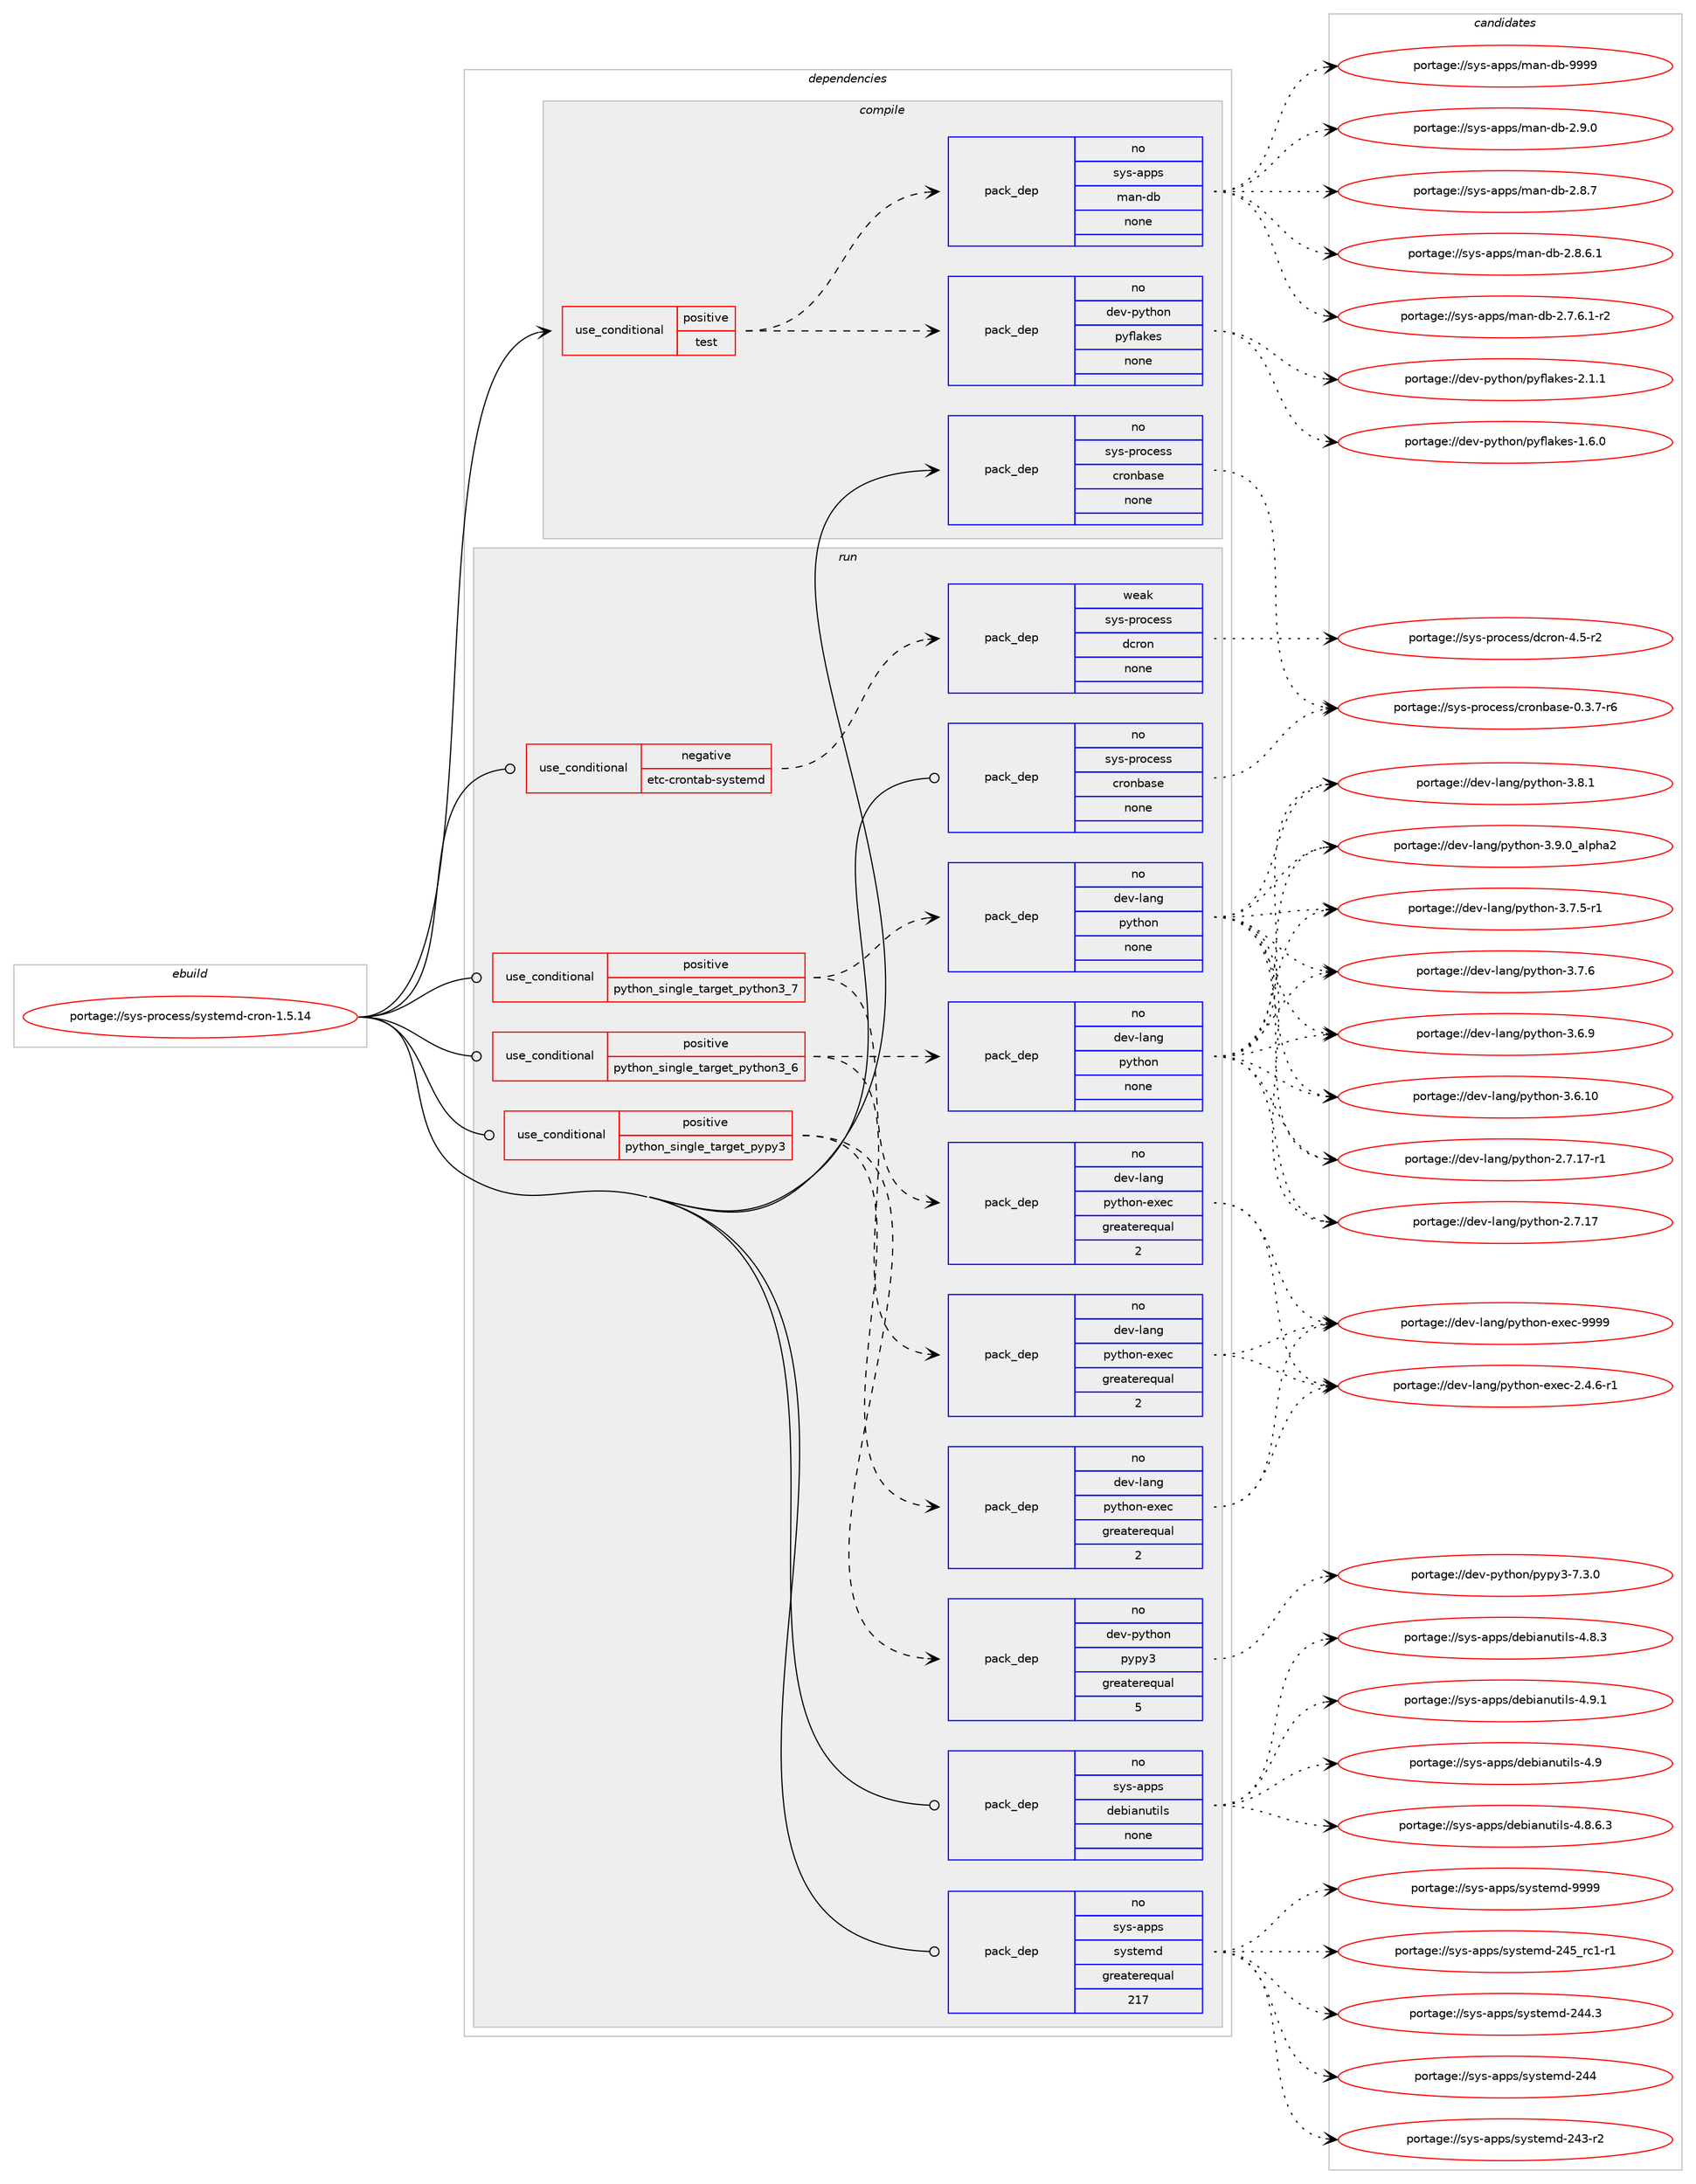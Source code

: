 digraph prolog {

# *************
# Graph options
# *************

newrank=true;
concentrate=true;
compound=true;
graph [rankdir=LR,fontname=Helvetica,fontsize=10,ranksep=1.5];#, ranksep=2.5, nodesep=0.2];
edge  [arrowhead=vee];
node  [fontname=Helvetica,fontsize=10];

# **********
# The ebuild
# **********

subgraph cluster_leftcol {
color=gray;
rank=same;
label=<<i>ebuild</i>>;
id [label="portage://sys-process/systemd-cron-1.5.14", color=red, width=4, href="../sys-process/systemd-cron-1.5.14.svg"];
}

# ****************
# The dependencies
# ****************

subgraph cluster_midcol {
color=gray;
label=<<i>dependencies</i>>;
subgraph cluster_compile {
fillcolor="#eeeeee";
style=filled;
label=<<i>compile</i>>;
subgraph cond6704 {
dependency37514 [label=<<TABLE BORDER="0" CELLBORDER="1" CELLSPACING="0" CELLPADDING="4"><TR><TD ROWSPAN="3" CELLPADDING="10">use_conditional</TD></TR><TR><TD>positive</TD></TR><TR><TD>test</TD></TR></TABLE>>, shape=none, color=red];
subgraph pack29930 {
dependency37515 [label=<<TABLE BORDER="0" CELLBORDER="1" CELLSPACING="0" CELLPADDING="4" WIDTH="220"><TR><TD ROWSPAN="6" CELLPADDING="30">pack_dep</TD></TR><TR><TD WIDTH="110">no</TD></TR><TR><TD>sys-apps</TD></TR><TR><TD>man-db</TD></TR><TR><TD>none</TD></TR><TR><TD></TD></TR></TABLE>>, shape=none, color=blue];
}
dependency37514:e -> dependency37515:w [weight=20,style="dashed",arrowhead="vee"];
subgraph pack29931 {
dependency37516 [label=<<TABLE BORDER="0" CELLBORDER="1" CELLSPACING="0" CELLPADDING="4" WIDTH="220"><TR><TD ROWSPAN="6" CELLPADDING="30">pack_dep</TD></TR><TR><TD WIDTH="110">no</TD></TR><TR><TD>dev-python</TD></TR><TR><TD>pyflakes</TD></TR><TR><TD>none</TD></TR><TR><TD></TD></TR></TABLE>>, shape=none, color=blue];
}
dependency37514:e -> dependency37516:w [weight=20,style="dashed",arrowhead="vee"];
}
id:e -> dependency37514:w [weight=20,style="solid",arrowhead="vee"];
subgraph pack29932 {
dependency37517 [label=<<TABLE BORDER="0" CELLBORDER="1" CELLSPACING="0" CELLPADDING="4" WIDTH="220"><TR><TD ROWSPAN="6" CELLPADDING="30">pack_dep</TD></TR><TR><TD WIDTH="110">no</TD></TR><TR><TD>sys-process</TD></TR><TR><TD>cronbase</TD></TR><TR><TD>none</TD></TR><TR><TD></TD></TR></TABLE>>, shape=none, color=blue];
}
id:e -> dependency37517:w [weight=20,style="solid",arrowhead="vee"];
}
subgraph cluster_compileandrun {
fillcolor="#eeeeee";
style=filled;
label=<<i>compile and run</i>>;
}
subgraph cluster_run {
fillcolor="#eeeeee";
style=filled;
label=<<i>run</i>>;
subgraph cond6705 {
dependency37518 [label=<<TABLE BORDER="0" CELLBORDER="1" CELLSPACING="0" CELLPADDING="4"><TR><TD ROWSPAN="3" CELLPADDING="10">use_conditional</TD></TR><TR><TD>negative</TD></TR><TR><TD>etc-crontab-systemd</TD></TR></TABLE>>, shape=none, color=red];
subgraph pack29933 {
dependency37519 [label=<<TABLE BORDER="0" CELLBORDER="1" CELLSPACING="0" CELLPADDING="4" WIDTH="220"><TR><TD ROWSPAN="6" CELLPADDING="30">pack_dep</TD></TR><TR><TD WIDTH="110">weak</TD></TR><TR><TD>sys-process</TD></TR><TR><TD>dcron</TD></TR><TR><TD>none</TD></TR><TR><TD></TD></TR></TABLE>>, shape=none, color=blue];
}
dependency37518:e -> dependency37519:w [weight=20,style="dashed",arrowhead="vee"];
}
id:e -> dependency37518:w [weight=20,style="solid",arrowhead="odot"];
subgraph cond6706 {
dependency37520 [label=<<TABLE BORDER="0" CELLBORDER="1" CELLSPACING="0" CELLPADDING="4"><TR><TD ROWSPAN="3" CELLPADDING="10">use_conditional</TD></TR><TR><TD>positive</TD></TR><TR><TD>python_single_target_pypy3</TD></TR></TABLE>>, shape=none, color=red];
subgraph pack29934 {
dependency37521 [label=<<TABLE BORDER="0" CELLBORDER="1" CELLSPACING="0" CELLPADDING="4" WIDTH="220"><TR><TD ROWSPAN="6" CELLPADDING="30">pack_dep</TD></TR><TR><TD WIDTH="110">no</TD></TR><TR><TD>dev-python</TD></TR><TR><TD>pypy3</TD></TR><TR><TD>greaterequal</TD></TR><TR><TD>5</TD></TR></TABLE>>, shape=none, color=blue];
}
dependency37520:e -> dependency37521:w [weight=20,style="dashed",arrowhead="vee"];
subgraph pack29935 {
dependency37522 [label=<<TABLE BORDER="0" CELLBORDER="1" CELLSPACING="0" CELLPADDING="4" WIDTH="220"><TR><TD ROWSPAN="6" CELLPADDING="30">pack_dep</TD></TR><TR><TD WIDTH="110">no</TD></TR><TR><TD>dev-lang</TD></TR><TR><TD>python-exec</TD></TR><TR><TD>greaterequal</TD></TR><TR><TD>2</TD></TR></TABLE>>, shape=none, color=blue];
}
dependency37520:e -> dependency37522:w [weight=20,style="dashed",arrowhead="vee"];
}
id:e -> dependency37520:w [weight=20,style="solid",arrowhead="odot"];
subgraph cond6707 {
dependency37523 [label=<<TABLE BORDER="0" CELLBORDER="1" CELLSPACING="0" CELLPADDING="4"><TR><TD ROWSPAN="3" CELLPADDING="10">use_conditional</TD></TR><TR><TD>positive</TD></TR><TR><TD>python_single_target_python3_6</TD></TR></TABLE>>, shape=none, color=red];
subgraph pack29936 {
dependency37524 [label=<<TABLE BORDER="0" CELLBORDER="1" CELLSPACING="0" CELLPADDING="4" WIDTH="220"><TR><TD ROWSPAN="6" CELLPADDING="30">pack_dep</TD></TR><TR><TD WIDTH="110">no</TD></TR><TR><TD>dev-lang</TD></TR><TR><TD>python</TD></TR><TR><TD>none</TD></TR><TR><TD></TD></TR></TABLE>>, shape=none, color=blue];
}
dependency37523:e -> dependency37524:w [weight=20,style="dashed",arrowhead="vee"];
subgraph pack29937 {
dependency37525 [label=<<TABLE BORDER="0" CELLBORDER="1" CELLSPACING="0" CELLPADDING="4" WIDTH="220"><TR><TD ROWSPAN="6" CELLPADDING="30">pack_dep</TD></TR><TR><TD WIDTH="110">no</TD></TR><TR><TD>dev-lang</TD></TR><TR><TD>python-exec</TD></TR><TR><TD>greaterequal</TD></TR><TR><TD>2</TD></TR></TABLE>>, shape=none, color=blue];
}
dependency37523:e -> dependency37525:w [weight=20,style="dashed",arrowhead="vee"];
}
id:e -> dependency37523:w [weight=20,style="solid",arrowhead="odot"];
subgraph cond6708 {
dependency37526 [label=<<TABLE BORDER="0" CELLBORDER="1" CELLSPACING="0" CELLPADDING="4"><TR><TD ROWSPAN="3" CELLPADDING="10">use_conditional</TD></TR><TR><TD>positive</TD></TR><TR><TD>python_single_target_python3_7</TD></TR></TABLE>>, shape=none, color=red];
subgraph pack29938 {
dependency37527 [label=<<TABLE BORDER="0" CELLBORDER="1" CELLSPACING="0" CELLPADDING="4" WIDTH="220"><TR><TD ROWSPAN="6" CELLPADDING="30">pack_dep</TD></TR><TR><TD WIDTH="110">no</TD></TR><TR><TD>dev-lang</TD></TR><TR><TD>python</TD></TR><TR><TD>none</TD></TR><TR><TD></TD></TR></TABLE>>, shape=none, color=blue];
}
dependency37526:e -> dependency37527:w [weight=20,style="dashed",arrowhead="vee"];
subgraph pack29939 {
dependency37528 [label=<<TABLE BORDER="0" CELLBORDER="1" CELLSPACING="0" CELLPADDING="4" WIDTH="220"><TR><TD ROWSPAN="6" CELLPADDING="30">pack_dep</TD></TR><TR><TD WIDTH="110">no</TD></TR><TR><TD>dev-lang</TD></TR><TR><TD>python-exec</TD></TR><TR><TD>greaterequal</TD></TR><TR><TD>2</TD></TR></TABLE>>, shape=none, color=blue];
}
dependency37526:e -> dependency37528:w [weight=20,style="dashed",arrowhead="vee"];
}
id:e -> dependency37526:w [weight=20,style="solid",arrowhead="odot"];
subgraph pack29940 {
dependency37529 [label=<<TABLE BORDER="0" CELLBORDER="1" CELLSPACING="0" CELLPADDING="4" WIDTH="220"><TR><TD ROWSPAN="6" CELLPADDING="30">pack_dep</TD></TR><TR><TD WIDTH="110">no</TD></TR><TR><TD>sys-apps</TD></TR><TR><TD>debianutils</TD></TR><TR><TD>none</TD></TR><TR><TD></TD></TR></TABLE>>, shape=none, color=blue];
}
id:e -> dependency37529:w [weight=20,style="solid",arrowhead="odot"];
subgraph pack29941 {
dependency37530 [label=<<TABLE BORDER="0" CELLBORDER="1" CELLSPACING="0" CELLPADDING="4" WIDTH="220"><TR><TD ROWSPAN="6" CELLPADDING="30">pack_dep</TD></TR><TR><TD WIDTH="110">no</TD></TR><TR><TD>sys-apps</TD></TR><TR><TD>systemd</TD></TR><TR><TD>greaterequal</TD></TR><TR><TD>217</TD></TR></TABLE>>, shape=none, color=blue];
}
id:e -> dependency37530:w [weight=20,style="solid",arrowhead="odot"];
subgraph pack29942 {
dependency37531 [label=<<TABLE BORDER="0" CELLBORDER="1" CELLSPACING="0" CELLPADDING="4" WIDTH="220"><TR><TD ROWSPAN="6" CELLPADDING="30">pack_dep</TD></TR><TR><TD WIDTH="110">no</TD></TR><TR><TD>sys-process</TD></TR><TR><TD>cronbase</TD></TR><TR><TD>none</TD></TR><TR><TD></TD></TR></TABLE>>, shape=none, color=blue];
}
id:e -> dependency37531:w [weight=20,style="solid",arrowhead="odot"];
}
}

# **************
# The candidates
# **************

subgraph cluster_choices {
rank=same;
color=gray;
label=<<i>candidates</i>>;

subgraph choice29930 {
color=black;
nodesep=1;
choice1151211154597112112115471099711045100984557575757 [label="portage://sys-apps/man-db-9999", color=red, width=4,href="../sys-apps/man-db-9999.svg"];
choice115121115459711211211547109971104510098455046574648 [label="portage://sys-apps/man-db-2.9.0", color=red, width=4,href="../sys-apps/man-db-2.9.0.svg"];
choice115121115459711211211547109971104510098455046564655 [label="portage://sys-apps/man-db-2.8.7", color=red, width=4,href="../sys-apps/man-db-2.8.7.svg"];
choice1151211154597112112115471099711045100984550465646544649 [label="portage://sys-apps/man-db-2.8.6.1", color=red, width=4,href="../sys-apps/man-db-2.8.6.1.svg"];
choice11512111545971121121154710997110451009845504655465446494511450 [label="portage://sys-apps/man-db-2.7.6.1-r2", color=red, width=4,href="../sys-apps/man-db-2.7.6.1-r2.svg"];
dependency37515:e -> choice1151211154597112112115471099711045100984557575757:w [style=dotted,weight="100"];
dependency37515:e -> choice115121115459711211211547109971104510098455046574648:w [style=dotted,weight="100"];
dependency37515:e -> choice115121115459711211211547109971104510098455046564655:w [style=dotted,weight="100"];
dependency37515:e -> choice1151211154597112112115471099711045100984550465646544649:w [style=dotted,weight="100"];
dependency37515:e -> choice11512111545971121121154710997110451009845504655465446494511450:w [style=dotted,weight="100"];
}
subgraph choice29931 {
color=black;
nodesep=1;
choice100101118451121211161041111104711212110210897107101115455046494649 [label="portage://dev-python/pyflakes-2.1.1", color=red, width=4,href="../dev-python/pyflakes-2.1.1.svg"];
choice100101118451121211161041111104711212110210897107101115454946544648 [label="portage://dev-python/pyflakes-1.6.0", color=red, width=4,href="../dev-python/pyflakes-1.6.0.svg"];
dependency37516:e -> choice100101118451121211161041111104711212110210897107101115455046494649:w [style=dotted,weight="100"];
dependency37516:e -> choice100101118451121211161041111104711212110210897107101115454946544648:w [style=dotted,weight="100"];
}
subgraph choice29932 {
color=black;
nodesep=1;
choice1151211154511211411199101115115479911411111098971151014548465146554511454 [label="portage://sys-process/cronbase-0.3.7-r6", color=red, width=4,href="../sys-process/cronbase-0.3.7-r6.svg"];
dependency37517:e -> choice1151211154511211411199101115115479911411111098971151014548465146554511454:w [style=dotted,weight="100"];
}
subgraph choice29933 {
color=black;
nodesep=1;
choice11512111545112114111991011151154710099114111110455246534511450 [label="portage://sys-process/dcron-4.5-r2", color=red, width=4,href="../sys-process/dcron-4.5-r2.svg"];
dependency37519:e -> choice11512111545112114111991011151154710099114111110455246534511450:w [style=dotted,weight="100"];
}
subgraph choice29934 {
color=black;
nodesep=1;
choice100101118451121211161041111104711212111212151455546514648 [label="portage://dev-python/pypy3-7.3.0", color=red, width=4,href="../dev-python/pypy3-7.3.0.svg"];
dependency37521:e -> choice100101118451121211161041111104711212111212151455546514648:w [style=dotted,weight="100"];
}
subgraph choice29935 {
color=black;
nodesep=1;
choice10010111845108971101034711212111610411111045101120101994557575757 [label="portage://dev-lang/python-exec-9999", color=red, width=4,href="../dev-lang/python-exec-9999.svg"];
choice10010111845108971101034711212111610411111045101120101994550465246544511449 [label="portage://dev-lang/python-exec-2.4.6-r1", color=red, width=4,href="../dev-lang/python-exec-2.4.6-r1.svg"];
dependency37522:e -> choice10010111845108971101034711212111610411111045101120101994557575757:w [style=dotted,weight="100"];
dependency37522:e -> choice10010111845108971101034711212111610411111045101120101994550465246544511449:w [style=dotted,weight="100"];
}
subgraph choice29936 {
color=black;
nodesep=1;
choice10010111845108971101034711212111610411111045514657464895971081121049750 [label="portage://dev-lang/python-3.9.0_alpha2", color=red, width=4,href="../dev-lang/python-3.9.0_alpha2.svg"];
choice100101118451089711010347112121116104111110455146564649 [label="portage://dev-lang/python-3.8.1", color=red, width=4,href="../dev-lang/python-3.8.1.svg"];
choice100101118451089711010347112121116104111110455146554654 [label="portage://dev-lang/python-3.7.6", color=red, width=4,href="../dev-lang/python-3.7.6.svg"];
choice1001011184510897110103471121211161041111104551465546534511449 [label="portage://dev-lang/python-3.7.5-r1", color=red, width=4,href="../dev-lang/python-3.7.5-r1.svg"];
choice100101118451089711010347112121116104111110455146544657 [label="portage://dev-lang/python-3.6.9", color=red, width=4,href="../dev-lang/python-3.6.9.svg"];
choice10010111845108971101034711212111610411111045514654464948 [label="portage://dev-lang/python-3.6.10", color=red, width=4,href="../dev-lang/python-3.6.10.svg"];
choice100101118451089711010347112121116104111110455046554649554511449 [label="portage://dev-lang/python-2.7.17-r1", color=red, width=4,href="../dev-lang/python-2.7.17-r1.svg"];
choice10010111845108971101034711212111610411111045504655464955 [label="portage://dev-lang/python-2.7.17", color=red, width=4,href="../dev-lang/python-2.7.17.svg"];
dependency37524:e -> choice10010111845108971101034711212111610411111045514657464895971081121049750:w [style=dotted,weight="100"];
dependency37524:e -> choice100101118451089711010347112121116104111110455146564649:w [style=dotted,weight="100"];
dependency37524:e -> choice100101118451089711010347112121116104111110455146554654:w [style=dotted,weight="100"];
dependency37524:e -> choice1001011184510897110103471121211161041111104551465546534511449:w [style=dotted,weight="100"];
dependency37524:e -> choice100101118451089711010347112121116104111110455146544657:w [style=dotted,weight="100"];
dependency37524:e -> choice10010111845108971101034711212111610411111045514654464948:w [style=dotted,weight="100"];
dependency37524:e -> choice100101118451089711010347112121116104111110455046554649554511449:w [style=dotted,weight="100"];
dependency37524:e -> choice10010111845108971101034711212111610411111045504655464955:w [style=dotted,weight="100"];
}
subgraph choice29937 {
color=black;
nodesep=1;
choice10010111845108971101034711212111610411111045101120101994557575757 [label="portage://dev-lang/python-exec-9999", color=red, width=4,href="../dev-lang/python-exec-9999.svg"];
choice10010111845108971101034711212111610411111045101120101994550465246544511449 [label="portage://dev-lang/python-exec-2.4.6-r1", color=red, width=4,href="../dev-lang/python-exec-2.4.6-r1.svg"];
dependency37525:e -> choice10010111845108971101034711212111610411111045101120101994557575757:w [style=dotted,weight="100"];
dependency37525:e -> choice10010111845108971101034711212111610411111045101120101994550465246544511449:w [style=dotted,weight="100"];
}
subgraph choice29938 {
color=black;
nodesep=1;
choice10010111845108971101034711212111610411111045514657464895971081121049750 [label="portage://dev-lang/python-3.9.0_alpha2", color=red, width=4,href="../dev-lang/python-3.9.0_alpha2.svg"];
choice100101118451089711010347112121116104111110455146564649 [label="portage://dev-lang/python-3.8.1", color=red, width=4,href="../dev-lang/python-3.8.1.svg"];
choice100101118451089711010347112121116104111110455146554654 [label="portage://dev-lang/python-3.7.6", color=red, width=4,href="../dev-lang/python-3.7.6.svg"];
choice1001011184510897110103471121211161041111104551465546534511449 [label="portage://dev-lang/python-3.7.5-r1", color=red, width=4,href="../dev-lang/python-3.7.5-r1.svg"];
choice100101118451089711010347112121116104111110455146544657 [label="portage://dev-lang/python-3.6.9", color=red, width=4,href="../dev-lang/python-3.6.9.svg"];
choice10010111845108971101034711212111610411111045514654464948 [label="portage://dev-lang/python-3.6.10", color=red, width=4,href="../dev-lang/python-3.6.10.svg"];
choice100101118451089711010347112121116104111110455046554649554511449 [label="portage://dev-lang/python-2.7.17-r1", color=red, width=4,href="../dev-lang/python-2.7.17-r1.svg"];
choice10010111845108971101034711212111610411111045504655464955 [label="portage://dev-lang/python-2.7.17", color=red, width=4,href="../dev-lang/python-2.7.17.svg"];
dependency37527:e -> choice10010111845108971101034711212111610411111045514657464895971081121049750:w [style=dotted,weight="100"];
dependency37527:e -> choice100101118451089711010347112121116104111110455146564649:w [style=dotted,weight="100"];
dependency37527:e -> choice100101118451089711010347112121116104111110455146554654:w [style=dotted,weight="100"];
dependency37527:e -> choice1001011184510897110103471121211161041111104551465546534511449:w [style=dotted,weight="100"];
dependency37527:e -> choice100101118451089711010347112121116104111110455146544657:w [style=dotted,weight="100"];
dependency37527:e -> choice10010111845108971101034711212111610411111045514654464948:w [style=dotted,weight="100"];
dependency37527:e -> choice100101118451089711010347112121116104111110455046554649554511449:w [style=dotted,weight="100"];
dependency37527:e -> choice10010111845108971101034711212111610411111045504655464955:w [style=dotted,weight="100"];
}
subgraph choice29939 {
color=black;
nodesep=1;
choice10010111845108971101034711212111610411111045101120101994557575757 [label="portage://dev-lang/python-exec-9999", color=red, width=4,href="../dev-lang/python-exec-9999.svg"];
choice10010111845108971101034711212111610411111045101120101994550465246544511449 [label="portage://dev-lang/python-exec-2.4.6-r1", color=red, width=4,href="../dev-lang/python-exec-2.4.6-r1.svg"];
dependency37528:e -> choice10010111845108971101034711212111610411111045101120101994557575757:w [style=dotted,weight="100"];
dependency37528:e -> choice10010111845108971101034711212111610411111045101120101994550465246544511449:w [style=dotted,weight="100"];
}
subgraph choice29940 {
color=black;
nodesep=1;
choice1151211154597112112115471001019810597110117116105108115455246574649 [label="portage://sys-apps/debianutils-4.9.1", color=red, width=4,href="../sys-apps/debianutils-4.9.1.svg"];
choice115121115459711211211547100101981059711011711610510811545524657 [label="portage://sys-apps/debianutils-4.9", color=red, width=4,href="../sys-apps/debianutils-4.9.svg"];
choice11512111545971121121154710010198105971101171161051081154552465646544651 [label="portage://sys-apps/debianutils-4.8.6.3", color=red, width=4,href="../sys-apps/debianutils-4.8.6.3.svg"];
choice1151211154597112112115471001019810597110117116105108115455246564651 [label="portage://sys-apps/debianutils-4.8.3", color=red, width=4,href="../sys-apps/debianutils-4.8.3.svg"];
dependency37529:e -> choice1151211154597112112115471001019810597110117116105108115455246574649:w [style=dotted,weight="100"];
dependency37529:e -> choice115121115459711211211547100101981059711011711610510811545524657:w [style=dotted,weight="100"];
dependency37529:e -> choice11512111545971121121154710010198105971101171161051081154552465646544651:w [style=dotted,weight="100"];
dependency37529:e -> choice1151211154597112112115471001019810597110117116105108115455246564651:w [style=dotted,weight="100"];
}
subgraph choice29941 {
color=black;
nodesep=1;
choice1151211154597112112115471151211151161011091004557575757 [label="portage://sys-apps/systemd-9999", color=red, width=4,href="../sys-apps/systemd-9999.svg"];
choice115121115459711211211547115121115116101109100455052539511499494511449 [label="portage://sys-apps/systemd-245_rc1-r1", color=red, width=4,href="../sys-apps/systemd-245_rc1-r1.svg"];
choice115121115459711211211547115121115116101109100455052524651 [label="portage://sys-apps/systemd-244.3", color=red, width=4,href="../sys-apps/systemd-244.3.svg"];
choice11512111545971121121154711512111511610110910045505252 [label="portage://sys-apps/systemd-244", color=red, width=4,href="../sys-apps/systemd-244.svg"];
choice115121115459711211211547115121115116101109100455052514511450 [label="portage://sys-apps/systemd-243-r2", color=red, width=4,href="../sys-apps/systemd-243-r2.svg"];
dependency37530:e -> choice1151211154597112112115471151211151161011091004557575757:w [style=dotted,weight="100"];
dependency37530:e -> choice115121115459711211211547115121115116101109100455052539511499494511449:w [style=dotted,weight="100"];
dependency37530:e -> choice115121115459711211211547115121115116101109100455052524651:w [style=dotted,weight="100"];
dependency37530:e -> choice11512111545971121121154711512111511610110910045505252:w [style=dotted,weight="100"];
dependency37530:e -> choice115121115459711211211547115121115116101109100455052514511450:w [style=dotted,weight="100"];
}
subgraph choice29942 {
color=black;
nodesep=1;
choice1151211154511211411199101115115479911411111098971151014548465146554511454 [label="portage://sys-process/cronbase-0.3.7-r6", color=red, width=4,href="../sys-process/cronbase-0.3.7-r6.svg"];
dependency37531:e -> choice1151211154511211411199101115115479911411111098971151014548465146554511454:w [style=dotted,weight="100"];
}
}

}
